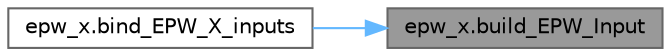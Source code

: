 digraph "epw_x.build_EPW_Input"
{
 // LATEX_PDF_SIZE
  bgcolor="transparent";
  edge [fontname=Helvetica,fontsize=10,labelfontname=Helvetica,labelfontsize=10];
  node [fontname=Helvetica,fontsize=10,shape=box,height=0.2,width=0.4];
  rankdir="RL";
  Node1 [label="epw_x.build_EPW_Input",height=0.2,width=0.4,color="gray40", fillcolor="grey60", style="filled", fontcolor="black",tooltip="builds EPW input file"];
  Node1 -> Node2 [dir="back",color="steelblue1",style="solid"];
  Node2 [label="epw_x.bind_EPW_X_inputs",height=0.2,width=0.4,color="grey40", fillcolor="white", style="filled",URL="$d1/d82/namespaceepw__x.html#aa525d5c1ef7d143ec8a4343ceaa04503",tooltip="binds EPW inputs to outputs"];
}
